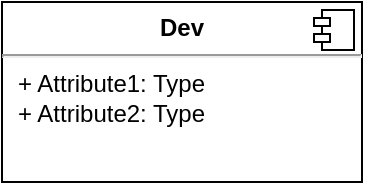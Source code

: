 <mxfile version="13.4.0" type="github"><diagram id="ReSxEA5EmlHURLrDiv2-" name="Page-1"><mxGraphModel dx="946" dy="543" grid="1" gridSize="10" guides="1" tooltips="1" connect="1" arrows="1" fold="1" page="1" pageScale="1" pageWidth="850" pageHeight="1100" math="0" shadow="0"><root><mxCell id="0"/><mxCell id="1" parent="0"/><mxCell id="ARNpNg_M5RTeUlXVpU0V-1" value="&lt;p style=&quot;margin: 0px ; margin-top: 6px ; text-align: center&quot;&gt;&lt;b&gt;Dev&lt;/b&gt;&lt;/p&gt;&lt;hr&gt;&lt;p style=&quot;margin: 0px ; margin-left: 8px&quot;&gt;+ Attribute1: Type&lt;br&gt;+ Attribute2: Type&lt;/p&gt;" style="align=left;overflow=fill;html=1;dropTarget=0;" vertex="1" parent="1"><mxGeometry x="320" y="420" width="180" height="90" as="geometry"/></mxCell><mxCell id="ARNpNg_M5RTeUlXVpU0V-2" value="" style="shape=component;jettyWidth=8;jettyHeight=4;" vertex="1" parent="ARNpNg_M5RTeUlXVpU0V-1"><mxGeometry x="1" width="20" height="20" relative="1" as="geometry"><mxPoint x="-24" y="4" as="offset"/></mxGeometry></mxCell></root></mxGraphModel></diagram></mxfile>